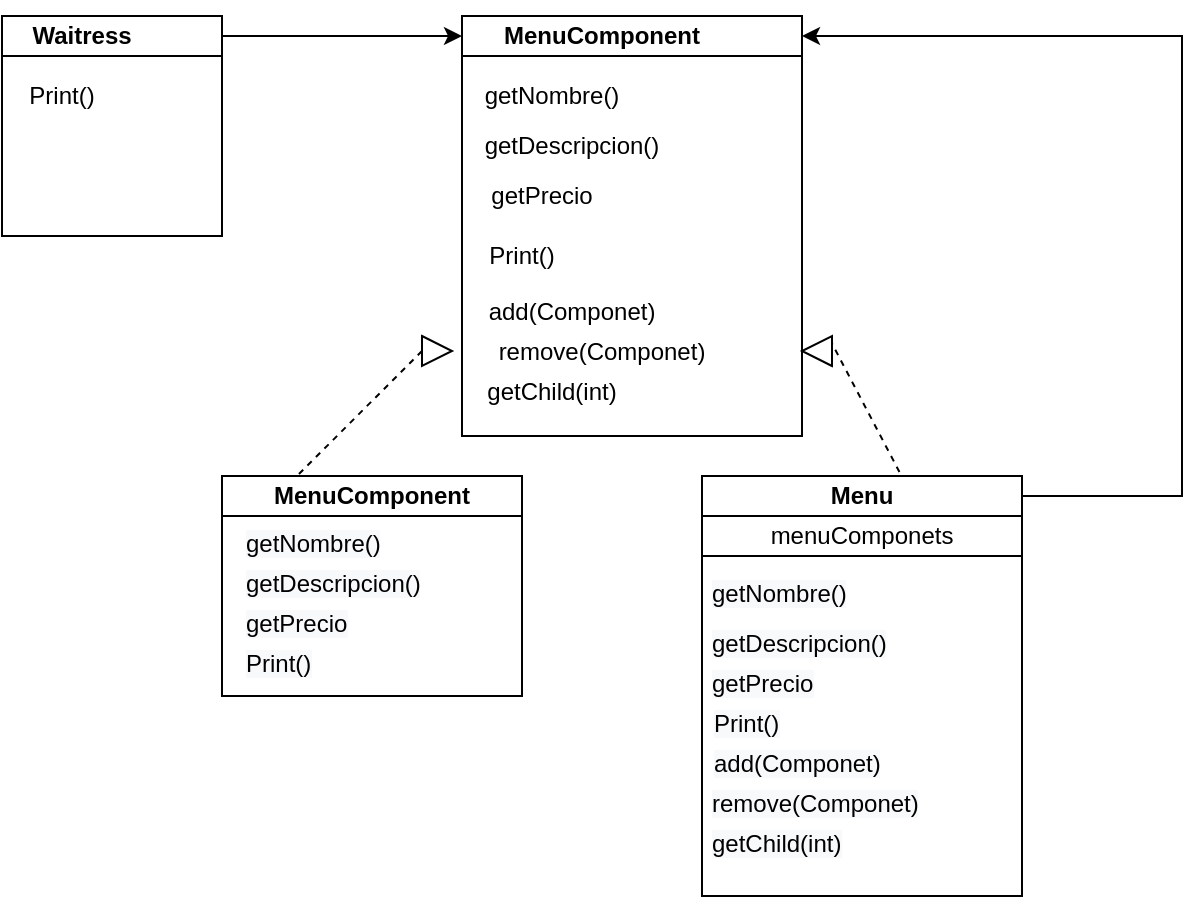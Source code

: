 <mxfile version="13.9.2" type="github">
  <diagram id="8NYAcWZ163hUoI6U56aE" name="Page-1">
    <mxGraphModel dx="868" dy="450" grid="1" gridSize="10" guides="1" tooltips="1" connect="1" arrows="1" fold="1" page="1" pageScale="1" pageWidth="827" pageHeight="1169" math="0" shadow="0">
      <root>
        <mxCell id="0" />
        <mxCell id="1" parent="0" />
        <mxCell id="qzt5akClQMJJZFVs8J1I-5" style="edgeStyle=orthogonalEdgeStyle;rounded=0;orthogonalLoop=1;jettySize=auto;html=1;entryX=0;entryY=0.5;entryDx=0;entryDy=0;" edge="1" parent="1" source="qzt5akClQMJJZFVs8J1I-1" target="qzt5akClQMJJZFVs8J1I-3">
          <mxGeometry relative="1" as="geometry" />
        </mxCell>
        <mxCell id="qzt5akClQMJJZFVs8J1I-14" value="" style="edgeStyle=orthogonalEdgeStyle;rounded=0;orthogonalLoop=1;jettySize=auto;html=1;" edge="1" parent="1" source="qzt5akClQMJJZFVs8J1I-1" target="qzt5akClQMJJZFVs8J1I-2">
          <mxGeometry relative="1" as="geometry" />
        </mxCell>
        <mxCell id="qzt5akClQMJJZFVs8J1I-1" value="" style="rounded=0;whiteSpace=wrap;html=1;" vertex="1" parent="1">
          <mxGeometry x="30" y="140" width="110" height="20" as="geometry" />
        </mxCell>
        <mxCell id="qzt5akClQMJJZFVs8J1I-2" value="&lt;br&gt;&lt;br&gt;&lt;br&gt;" style="rounded=0;whiteSpace=wrap;html=1;" vertex="1" parent="1">
          <mxGeometry x="30" y="160" width="110" height="90" as="geometry" />
        </mxCell>
        <mxCell id="qzt5akClQMJJZFVs8J1I-3" value="" style="rounded=0;whiteSpace=wrap;html=1;" vertex="1" parent="1">
          <mxGeometry x="260" y="140" width="170" height="20" as="geometry" />
        </mxCell>
        <mxCell id="qzt5akClQMJJZFVs8J1I-4" value="" style="rounded=0;whiteSpace=wrap;html=1;" vertex="1" parent="1">
          <mxGeometry x="260" y="160" width="170" height="190" as="geometry" />
        </mxCell>
        <mxCell id="qzt5akClQMJJZFVs8J1I-6" value="&lt;b&gt;MenuComponent&lt;/b&gt;" style="rounded=0;whiteSpace=wrap;html=1;" vertex="1" parent="1">
          <mxGeometry x="140" y="370" width="150" height="20" as="geometry" />
        </mxCell>
        <mxCell id="qzt5akClQMJJZFVs8J1I-7" value="" style="rounded=0;whiteSpace=wrap;html=1;" vertex="1" parent="1">
          <mxGeometry x="140" y="390" width="150" height="90" as="geometry" />
        </mxCell>
        <mxCell id="qzt5akClQMJJZFVs8J1I-10" style="edgeStyle=orthogonalEdgeStyle;rounded=0;orthogonalLoop=1;jettySize=auto;html=1;entryX=1;entryY=0.5;entryDx=0;entryDy=0;" edge="1" parent="1" source="qzt5akClQMJJZFVs8J1I-8" target="qzt5akClQMJJZFVs8J1I-3">
          <mxGeometry relative="1" as="geometry">
            <mxPoint x="630" y="130" as="targetPoint" />
            <Array as="points">
              <mxPoint x="620" y="380" />
              <mxPoint x="620" y="150" />
            </Array>
          </mxGeometry>
        </mxCell>
        <mxCell id="qzt5akClQMJJZFVs8J1I-8" value="" style="rounded=0;whiteSpace=wrap;html=1;" vertex="1" parent="1">
          <mxGeometry x="380" y="370" width="160" height="20" as="geometry" />
        </mxCell>
        <mxCell id="qzt5akClQMJJZFVs8J1I-9" value="" style="rounded=0;whiteSpace=wrap;html=1;" vertex="1" parent="1">
          <mxGeometry x="380" y="390" width="160" height="190" as="geometry" />
        </mxCell>
        <mxCell id="qzt5akClQMJJZFVs8J1I-11" value="&lt;b&gt;Waitress&lt;/b&gt;" style="text;html=1;strokeColor=none;fillColor=none;align=center;verticalAlign=middle;whiteSpace=wrap;rounded=0;" vertex="1" parent="1">
          <mxGeometry x="50" y="140" width="40" height="20" as="geometry" />
        </mxCell>
        <mxCell id="qzt5akClQMJJZFVs8J1I-12" value="&lt;b&gt;MenuComponent&lt;/b&gt;" style="text;html=1;strokeColor=none;fillColor=none;align=center;verticalAlign=middle;whiteSpace=wrap;rounded=0;" vertex="1" parent="1">
          <mxGeometry x="310" y="140" width="40" height="20" as="geometry" />
        </mxCell>
        <mxCell id="qzt5akClQMJJZFVs8J1I-16" value="" style="endArrow=none;dashed=1;html=1;entryX=0.25;entryY=0;entryDx=0;entryDy=0;exitX=0;exitY=0.5;exitDx=0;exitDy=0;" edge="1" parent="1" source="qzt5akClQMJJZFVs8J1I-17" target="qzt5akClQMJJZFVs8J1I-6">
          <mxGeometry width="50" height="50" relative="1" as="geometry">
            <mxPoint x="240" y="340" as="sourcePoint" />
            <mxPoint x="330" y="260" as="targetPoint" />
          </mxGeometry>
        </mxCell>
        <mxCell id="qzt5akClQMJJZFVs8J1I-17" value="" style="triangle;whiteSpace=wrap;html=1;direction=east;" vertex="1" parent="1">
          <mxGeometry x="240" y="300" width="15" height="15" as="geometry" />
        </mxCell>
        <mxCell id="qzt5akClQMJJZFVs8J1I-18" value="" style="triangle;whiteSpace=wrap;html=1;direction=west;" vertex="1" parent="1">
          <mxGeometry x="430" y="300" width="15" height="15" as="geometry" />
        </mxCell>
        <mxCell id="qzt5akClQMJJZFVs8J1I-19" value="" style="endArrow=none;dashed=1;html=1;entryX=0;entryY=0.75;entryDx=0;entryDy=0;exitX=0.617;exitY=-0.1;exitDx=0;exitDy=0;exitPerimeter=0;" edge="1" parent="1" source="qzt5akClQMJJZFVs8J1I-8" target="qzt5akClQMJJZFVs8J1I-18">
          <mxGeometry width="50" height="50" relative="1" as="geometry">
            <mxPoint x="280" y="310" as="sourcePoint" />
            <mxPoint x="330" y="260" as="targetPoint" />
          </mxGeometry>
        </mxCell>
        <mxCell id="qzt5akClQMJJZFVs8J1I-20" value="Print()" style="text;html=1;strokeColor=none;fillColor=none;align=center;verticalAlign=middle;whiteSpace=wrap;rounded=0;" vertex="1" parent="1">
          <mxGeometry x="270" y="250" width="40" height="20" as="geometry" />
        </mxCell>
        <mxCell id="qzt5akClQMJJZFVs8J1I-21" value="getNombre()" style="text;html=1;strokeColor=none;fillColor=none;align=center;verticalAlign=middle;whiteSpace=wrap;rounded=0;" vertex="1" parent="1">
          <mxGeometry x="280" y="170" width="50" height="20" as="geometry" />
        </mxCell>
        <mxCell id="qzt5akClQMJJZFVs8J1I-22" value="getDescripcion()" style="text;html=1;strokeColor=none;fillColor=none;align=center;verticalAlign=middle;whiteSpace=wrap;rounded=0;" vertex="1" parent="1">
          <mxGeometry x="295" y="195" width="40" height="20" as="geometry" />
        </mxCell>
        <mxCell id="qzt5akClQMJJZFVs8J1I-23" value="getPrecio" style="text;html=1;strokeColor=none;fillColor=none;align=center;verticalAlign=middle;whiteSpace=wrap;rounded=0;" vertex="1" parent="1">
          <mxGeometry x="280" y="220" width="40" height="20" as="geometry" />
        </mxCell>
        <mxCell id="qzt5akClQMJJZFVs8J1I-24" value="add(Componet)" style="text;html=1;strokeColor=none;fillColor=none;align=center;verticalAlign=middle;whiteSpace=wrap;rounded=0;" vertex="1" parent="1">
          <mxGeometry x="295" y="277.5" width="40" height="20" as="geometry" />
        </mxCell>
        <mxCell id="qzt5akClQMJJZFVs8J1I-25" value="&lt;span&gt;remove(Componet)&lt;/span&gt;" style="text;html=1;strokeColor=none;fillColor=none;align=center;verticalAlign=middle;whiteSpace=wrap;rounded=0;" vertex="1" parent="1">
          <mxGeometry x="310" y="297.5" width="40" height="20" as="geometry" />
        </mxCell>
        <mxCell id="qzt5akClQMJJZFVs8J1I-26" value="&lt;span&gt;Print()&lt;/span&gt;" style="text;html=1;strokeColor=none;fillColor=none;align=center;verticalAlign=middle;whiteSpace=wrap;rounded=0;" vertex="1" parent="1">
          <mxGeometry x="40" y="170" width="40" height="20" as="geometry" />
        </mxCell>
        <mxCell id="qzt5akClQMJJZFVs8J1I-27" value="getChild(int)" style="text;html=1;strokeColor=none;fillColor=none;align=center;verticalAlign=middle;whiteSpace=wrap;rounded=0;" vertex="1" parent="1">
          <mxGeometry x="285" y="317.5" width="40" height="20" as="geometry" />
        </mxCell>
        <mxCell id="qzt5akClQMJJZFVs8J1I-28" value="" style="rounded=0;whiteSpace=wrap;html=1;" vertex="1" parent="1">
          <mxGeometry x="380" y="390" width="160" height="20" as="geometry" />
        </mxCell>
        <mxCell id="qzt5akClQMJJZFVs8J1I-29" value="&lt;b&gt;Menu&lt;/b&gt;" style="text;html=1;strokeColor=none;fillColor=none;align=center;verticalAlign=middle;whiteSpace=wrap;rounded=0;" vertex="1" parent="1">
          <mxGeometry x="440" y="370" width="40" height="20" as="geometry" />
        </mxCell>
        <mxCell id="qzt5akClQMJJZFVs8J1I-30" value="menuComponets" style="text;html=1;strokeColor=none;fillColor=none;align=center;verticalAlign=middle;whiteSpace=wrap;rounded=0;" vertex="1" parent="1">
          <mxGeometry x="440" y="390" width="40" height="20" as="geometry" />
        </mxCell>
        <mxCell id="qzt5akClQMJJZFVs8J1I-32" value="&lt;span style=&quot;color: rgb(0, 0, 0); font-family: helvetica; font-size: 12px; font-style: normal; font-weight: 400; letter-spacing: normal; text-align: center; text-indent: 0px; text-transform: none; word-spacing: 0px; background-color: rgb(248, 249, 250); display: inline; float: none;&quot;&gt;getNombre()&lt;/span&gt;" style="text;whiteSpace=wrap;html=1;" vertex="1" parent="1">
          <mxGeometry x="382.5" y="415" width="90" height="30" as="geometry" />
        </mxCell>
        <mxCell id="qzt5akClQMJJZFVs8J1I-33" value="&lt;span style=&quot;color: rgb(0, 0, 0); font-family: helvetica; font-size: 12px; font-style: normal; font-weight: 400; letter-spacing: normal; text-align: center; text-indent: 0px; text-transform: none; word-spacing: 0px; background-color: rgb(248, 249, 250); display: inline; float: none;&quot;&gt;getDescripcion()&lt;/span&gt;" style="text;whiteSpace=wrap;html=1;" vertex="1" parent="1">
          <mxGeometry x="382.5" y="440" width="110" height="30" as="geometry" />
        </mxCell>
        <mxCell id="qzt5akClQMJJZFVs8J1I-34" value="&lt;span style=&quot;color: rgb(0, 0, 0); font-family: helvetica; font-size: 12px; font-style: normal; font-weight: 400; letter-spacing: normal; text-align: center; text-indent: 0px; text-transform: none; word-spacing: 0px; background-color: rgb(248, 249, 250); display: inline; float: none;&quot;&gt;getPrecio&lt;/span&gt;" style="text;whiteSpace=wrap;html=1;" vertex="1" parent="1">
          <mxGeometry x="382.5" y="460" width="80" height="30" as="geometry" />
        </mxCell>
        <mxCell id="qzt5akClQMJJZFVs8J1I-35" value="&lt;span style=&quot;color: rgb(0, 0, 0); font-family: helvetica; font-size: 12px; font-style: normal; font-weight: 400; letter-spacing: normal; text-align: center; text-indent: 0px; text-transform: none; word-spacing: 0px; background-color: rgb(248, 249, 250); display: inline; float: none;&quot;&gt;Print()&lt;/span&gt;" style="text;whiteSpace=wrap;html=1;" vertex="1" parent="1">
          <mxGeometry x="384" y="480" width="60" height="30" as="geometry" />
        </mxCell>
        <mxCell id="qzt5akClQMJJZFVs8J1I-36" value="&lt;span style=&quot;color: rgb(0, 0, 0); font-family: helvetica; font-size: 12px; font-style: normal; font-weight: 400; letter-spacing: normal; text-align: center; text-indent: 0px; text-transform: none; word-spacing: 0px; background-color: rgb(248, 249, 250); display: inline; float: none;&quot;&gt;add(Componet)&lt;/span&gt;" style="text;whiteSpace=wrap;html=1;" vertex="1" parent="1">
          <mxGeometry x="384" y="500" width="110" height="30" as="geometry" />
        </mxCell>
        <mxCell id="qzt5akClQMJJZFVs8J1I-37" value="&lt;span style=&quot;color: rgb(0, 0, 0); font-family: helvetica; font-size: 12px; font-style: normal; font-weight: 400; letter-spacing: normal; text-align: center; text-indent: 0px; text-transform: none; word-spacing: 0px; background-color: rgb(248, 249, 250); display: inline; float: none;&quot;&gt;remove(Componet)&lt;/span&gt;" style="text;whiteSpace=wrap;html=1;" vertex="1" parent="1">
          <mxGeometry x="382.5" y="520" width="130" height="30" as="geometry" />
        </mxCell>
        <mxCell id="qzt5akClQMJJZFVs8J1I-38" value="&lt;span style=&quot;color: rgb(0, 0, 0); font-family: helvetica; font-size: 12px; font-style: normal; font-weight: 400; letter-spacing: normal; text-align: center; text-indent: 0px; text-transform: none; word-spacing: 0px; background-color: rgb(248, 249, 250); display: inline; float: none;&quot;&gt;getChild(int)&lt;/span&gt;" style="text;whiteSpace=wrap;html=1;" vertex="1" parent="1">
          <mxGeometry x="382.5" y="540" width="90" height="30" as="geometry" />
        </mxCell>
        <mxCell id="qzt5akClQMJJZFVs8J1I-41" value="&lt;span style=&quot;color: rgb(0, 0, 0); font-family: helvetica; font-size: 12px; font-style: normal; font-weight: 400; letter-spacing: normal; text-align: center; text-indent: 0px; text-transform: none; word-spacing: 0px; background-color: rgb(248, 249, 250); display: inline; float: none;&quot;&gt;getNombre()&lt;/span&gt;" style="text;whiteSpace=wrap;html=1;" vertex="1" parent="1">
          <mxGeometry x="150" y="390" width="90" height="30" as="geometry" />
        </mxCell>
        <mxCell id="qzt5akClQMJJZFVs8J1I-42" value="&lt;span style=&quot;color: rgb(0, 0, 0); font-family: helvetica; font-size: 12px; font-style: normal; font-weight: 400; letter-spacing: normal; text-align: center; text-indent: 0px; text-transform: none; word-spacing: 0px; background-color: rgb(248, 249, 250); display: inline; float: none;&quot;&gt;getDescripcion()&lt;/span&gt;" style="text;whiteSpace=wrap;html=1;" vertex="1" parent="1">
          <mxGeometry x="150" y="410" width="110" height="30" as="geometry" />
        </mxCell>
        <mxCell id="qzt5akClQMJJZFVs8J1I-43" value="&lt;span style=&quot;color: rgb(0, 0, 0); font-family: helvetica; font-size: 12px; font-style: normal; font-weight: 400; letter-spacing: normal; text-align: center; text-indent: 0px; text-transform: none; word-spacing: 0px; background-color: rgb(248, 249, 250); display: inline; float: none;&quot;&gt;getPrecio&lt;/span&gt;" style="text;whiteSpace=wrap;html=1;" vertex="1" parent="1">
          <mxGeometry x="150" y="430" width="80" height="30" as="geometry" />
        </mxCell>
        <mxCell id="qzt5akClQMJJZFVs8J1I-44" value="&lt;span style=&quot;color: rgb(0, 0, 0); font-family: helvetica; font-size: 12px; font-style: normal; font-weight: 400; letter-spacing: normal; text-align: center; text-indent: 0px; text-transform: none; word-spacing: 0px; background-color: rgb(248, 249, 250); display: inline; float: none;&quot;&gt;Print()&lt;/span&gt;" style="text;whiteSpace=wrap;html=1;" vertex="1" parent="1">
          <mxGeometry x="150" y="450" width="60" height="30" as="geometry" />
        </mxCell>
      </root>
    </mxGraphModel>
  </diagram>
</mxfile>
